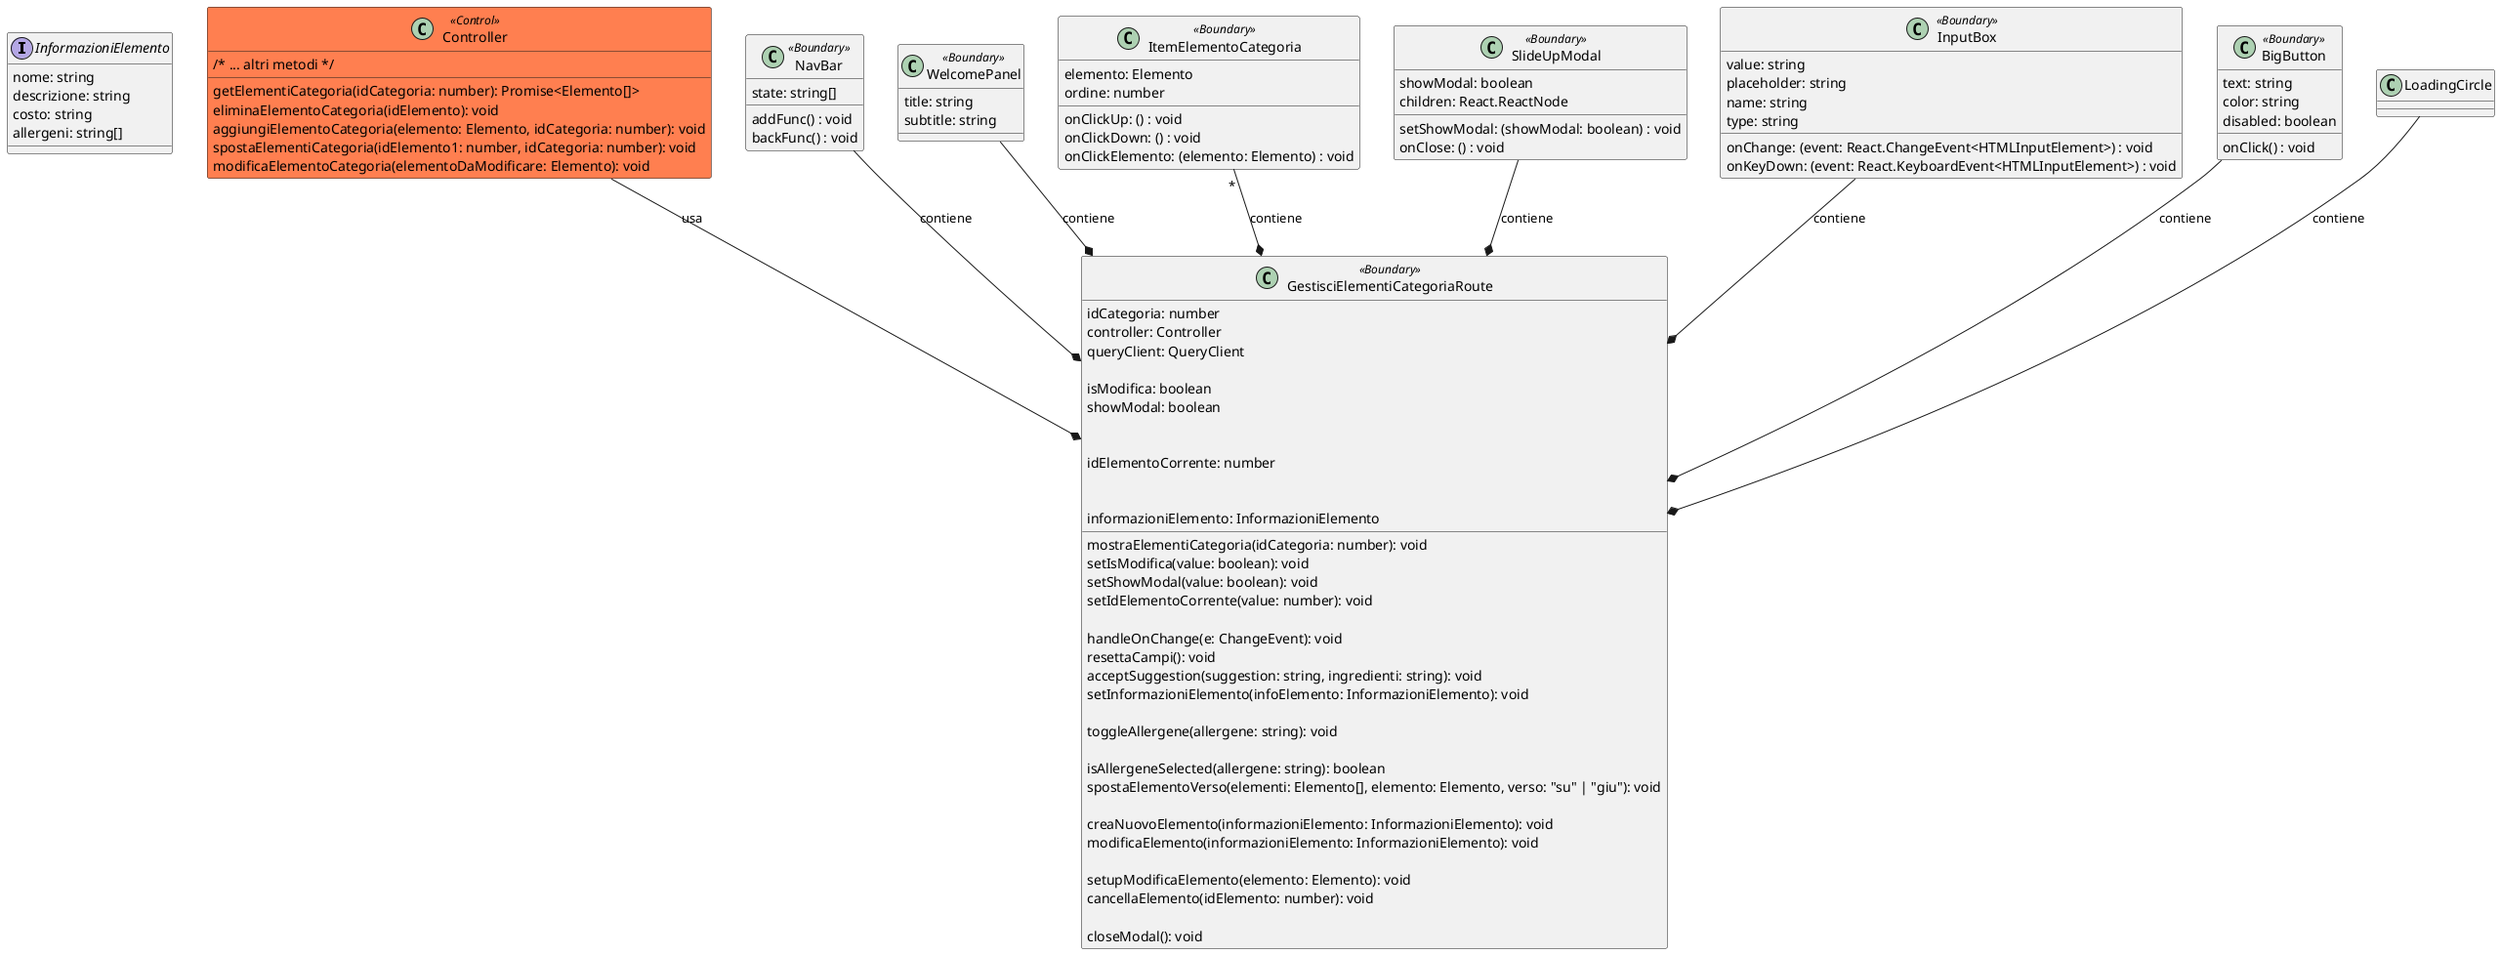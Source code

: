 @startuml

interface InformazioniElemento {
	nome: string
	descrizione: string
	costo: string
	allergeni: string[]
}

class Controller <<Control>> #coral{

	/* ... altri metodi */
	getElementiCategoria(idCategoria: number): Promise<Elemento[]>
	eliminaElementoCategoria(idElemento): void
	aggiungiElementoCategoria(elemento: Elemento, idCategoria: number): void
	spostaElementiCategoria(idElemento1: number, idCategoria: number): void
	modificaElementoCategoria(elementoDaModificare: Elemento): void
}

class GestisciElementiCategoriaRoute <<Boundary>> {
	
	idCategoria: number
	controller: Controller
	queryClient: QueryClient
	mostraElementiCategoria(idCategoria: number): void

	isModifica: boolean
	showModal: boolean

	setIsModifica(value: boolean): void
	setShowModal(value: boolean): void

	idElementoCorrente: number
	setIdElementoCorrente(value: number): void

	handleOnChange(e: ChangeEvent): void
	resettaCampi(): void 
	acceptSuggestion(suggestion: string, ingredienti: string): void

	informazioniElemento: InformazioniElemento
	setInformazioniElemento(infoElemento: InformazioniElemento): void

	toggleAllergene(allergene: string): void

	isAllergeneSelected(allergene: string): boolean
	spostaElementoVerso(elementi: Elemento[], elemento: Elemento, verso: "su" | "giu"): void

	creaNuovoElemento(informazioniElemento: InformazioniElemento): void
	modificaElemento(informazioniElemento: InformazioniElemento): void

	setupModificaElemento(elemento: Elemento): void
	cancellaElemento(idElemento: number): void

	closeModal(): void
}

class NavBar <<Boundary>> {

	addFunc() : void
	backFunc() : void
	state: string[]
	
}

class WelcomePanel <<Boundary>> {

  title: string
	subtitle: string

}
	
class ItemElementoCategoria <<Boundary>> {

	elemento: Elemento
	onClickUp: () : void
	onClickDown: () : void
	onClickElemento: (elemento: Elemento) : void
	ordine: number

}

class SlideUpModal <<Boundary>> {

	showModal: boolean
	setShowModal: (showModal: boolean) : void
	children: React.ReactNode
	onClose: () : void

}

class InputBox <<Boundary>> {

	value: string
	placeholder: string
	name: string
	type: string
	onChange: (event: React.ChangeEvent<HTMLInputElement>) : void
	onKeyDown: (event: React.KeyboardEvent<HTMLInputElement>) : void

}

class BigButton <<Boundary>> {

  onClick() : void
  text: string
  color: string
  disabled: boolean

}
BigButton--* GestisciElementiCategoriaRoute : contiene
InputBox --* GestisciElementiCategoriaRoute : contiene
SlideUpModal --* GestisciElementiCategoriaRoute : contiene
ItemElementoCategoria "*"--* GestisciElementiCategoriaRoute : contiene
WelcomePanel--* GestisciElementiCategoriaRoute : contiene
NavBar --* GestisciElementiCategoriaRoute : contiene
LoadingCircle --* GestisciElementiCategoriaRoute : contiene

Controller --* GestisciElementiCategoriaRoute : usa
@enduml
